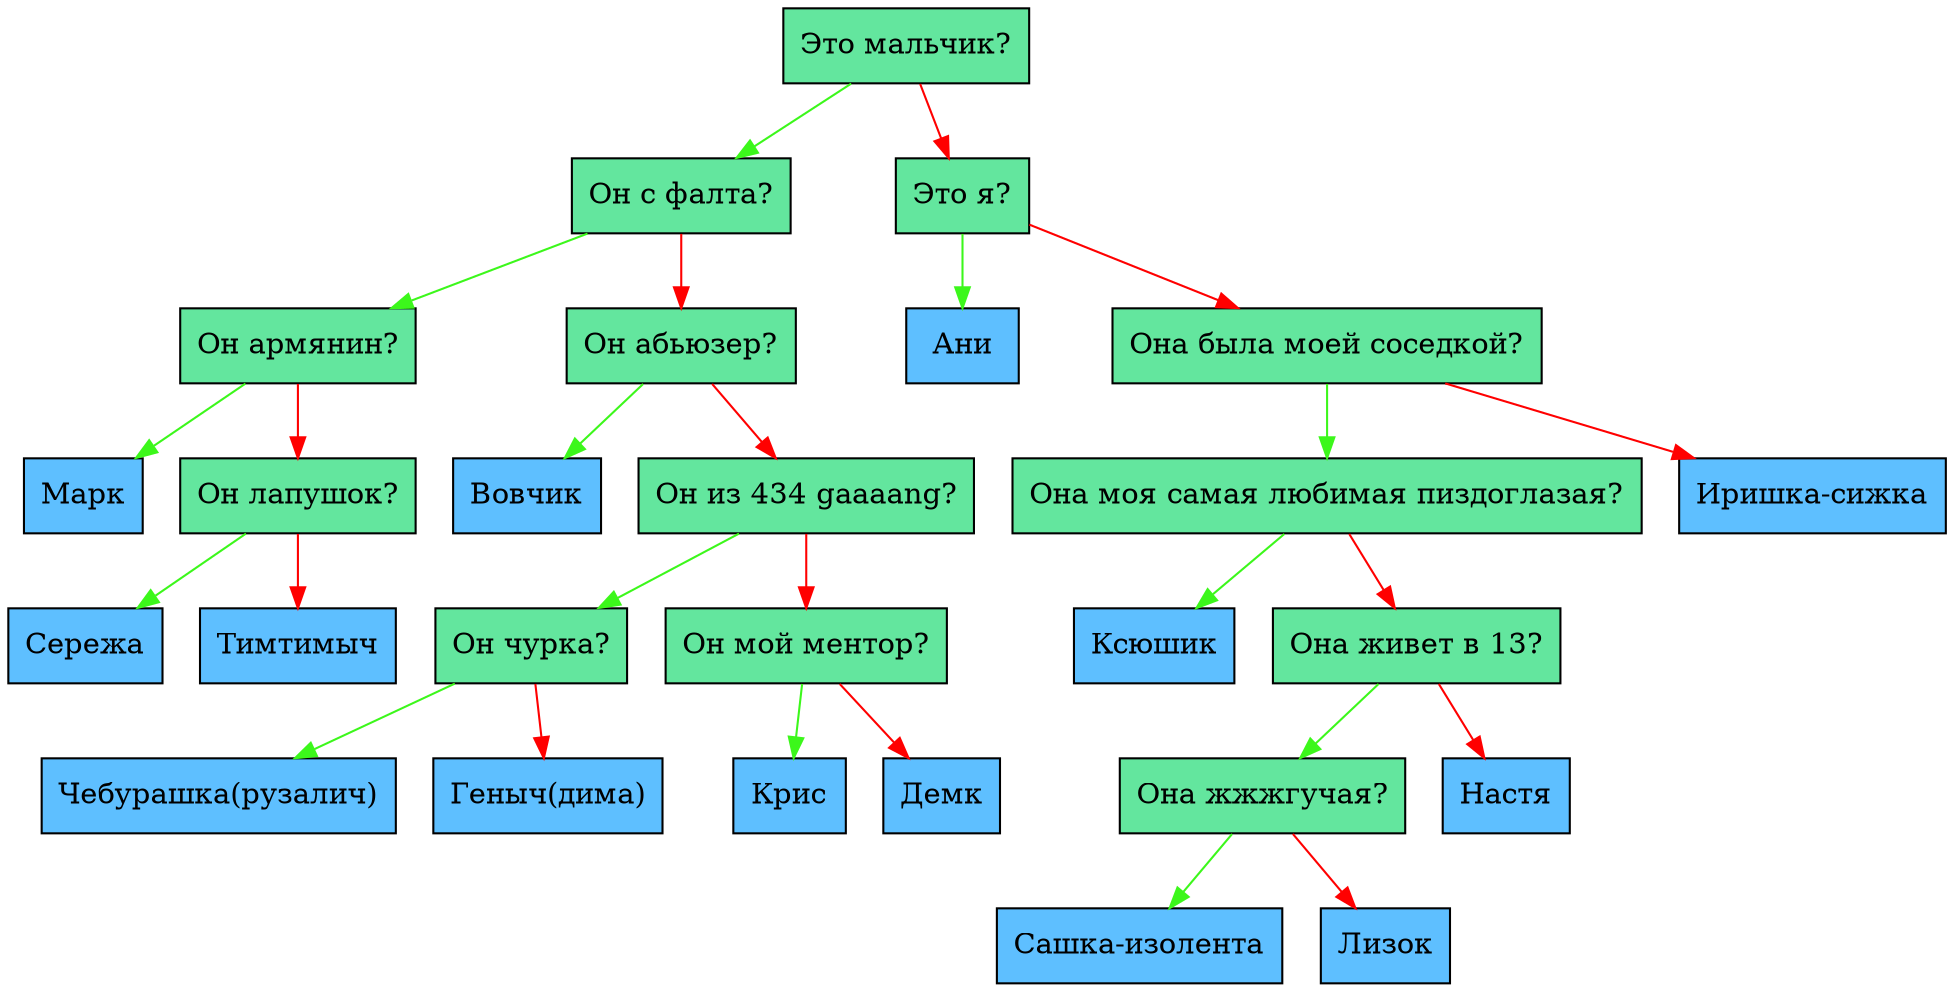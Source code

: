 digraph structs {
    node [color=black, shape=box, style="filled"];
    node0 [fillcolor="#63e69e", label="Это мальчик?"];
    edge [color="#3cf71b"]; node0 -> node1;
    node1 [fillcolor="#63e69e", label="Он с фалта?"];
    edge [color="#3cf71b"]; node1 -> node3;
    node3 [fillcolor="#63e69e", label="Он армянин?"];
    edge [color="#3cf71b"]; node3 -> node7;
    node7 [fillcolor="#5ebfff", label="Марк"];
    edge [color="#ff0000"]; node3 -> node8;
    node8 [fillcolor="#63e69e", label="Он лапушок?"];
    edge [color="#3cf71b"]; node8 -> node17;
    node17 [fillcolor="#5ebfff", label="Сережа"];
    edge [color="#ff0000"]; node8 -> node18;
    node18 [fillcolor="#5ebfff", label="Тимтимыч"];
    edge [color="#ff0000"]; node1 -> node4;
    node4 [fillcolor="#63e69e", label="Он абьюзер?"];
    edge [color="#3cf71b"]; node4 -> node9;
    node9 [fillcolor="#5ebfff", label="Вовчик"];
    edge [color="#ff0000"]; node4 -> node10;
    node10 [fillcolor="#63e69e", label="Он из 434 gaaaang?"];
    edge [color="#3cf71b"]; node10 -> node21;
    node21 [fillcolor="#63e69e", label="Он чурка?"];
    edge [color="#3cf71b"]; node21 -> node43;
    node43 [fillcolor="#5ebfff", label="Чебурашка(рузалич)"];
    edge [color="#ff0000"]; node21 -> node44;
    node44 [fillcolor="#5ebfff", label="Геныч(дима)"];
    edge [color="#ff0000"]; node10 -> node22;
    node22 [fillcolor="#63e69e", label="Он мой ментор?"];
    edge [color="#3cf71b"]; node22 -> node45;
    node45 [fillcolor="#5ebfff", label="Крис"];
    edge [color="#ff0000"]; node22 -> node46;
    node46 [fillcolor="#5ebfff", label="Демк"];
    edge [color="#ff0000"]; node0 -> node2;
    node2 [fillcolor="#63e69e", label="Это я?"];
    edge [color="#3cf71b"]; node2 -> node5;
    node5 [fillcolor="#5ebfff", label="Ани"];
    edge [color="#ff0000"]; node2 -> node6;
    node6 [fillcolor="#63e69e", label="Она была моей соседкой?"];
    edge [color="#3cf71b"]; node6 -> node13;
    node13 [fillcolor="#63e69e", label="Она моя самая любимая пиздоглазая?"];
    edge [color="#3cf71b"]; node13 -> node27;
    node27 [fillcolor="#5ebfff", label="Ксюшик"];
    edge [color="#ff0000"]; node13 -> node28;
    node28 [fillcolor="#63e69e", label="Она живет в 13?"];
    edge [color="#3cf71b"]; node28 -> node57;
    node57 [fillcolor="#63e69e", label="Она жжжгучая?"];
    edge [color="#3cf71b"]; node57 -> node115;
    node115 [fillcolor="#5ebfff", label="Сашка-изолента"];
    edge [color="#ff0000"]; node57 -> node116;
    node116 [fillcolor="#5ebfff", label="Лизок"];
    edge [color="#ff0000"]; node28 -> node58;
    node58 [fillcolor="#5ebfff", label="Настя"];
    edge [color="#ff0000"]; node6 -> node14;
    node14 [fillcolor="#5ebfff", label="Иришка-сижка"];
}

